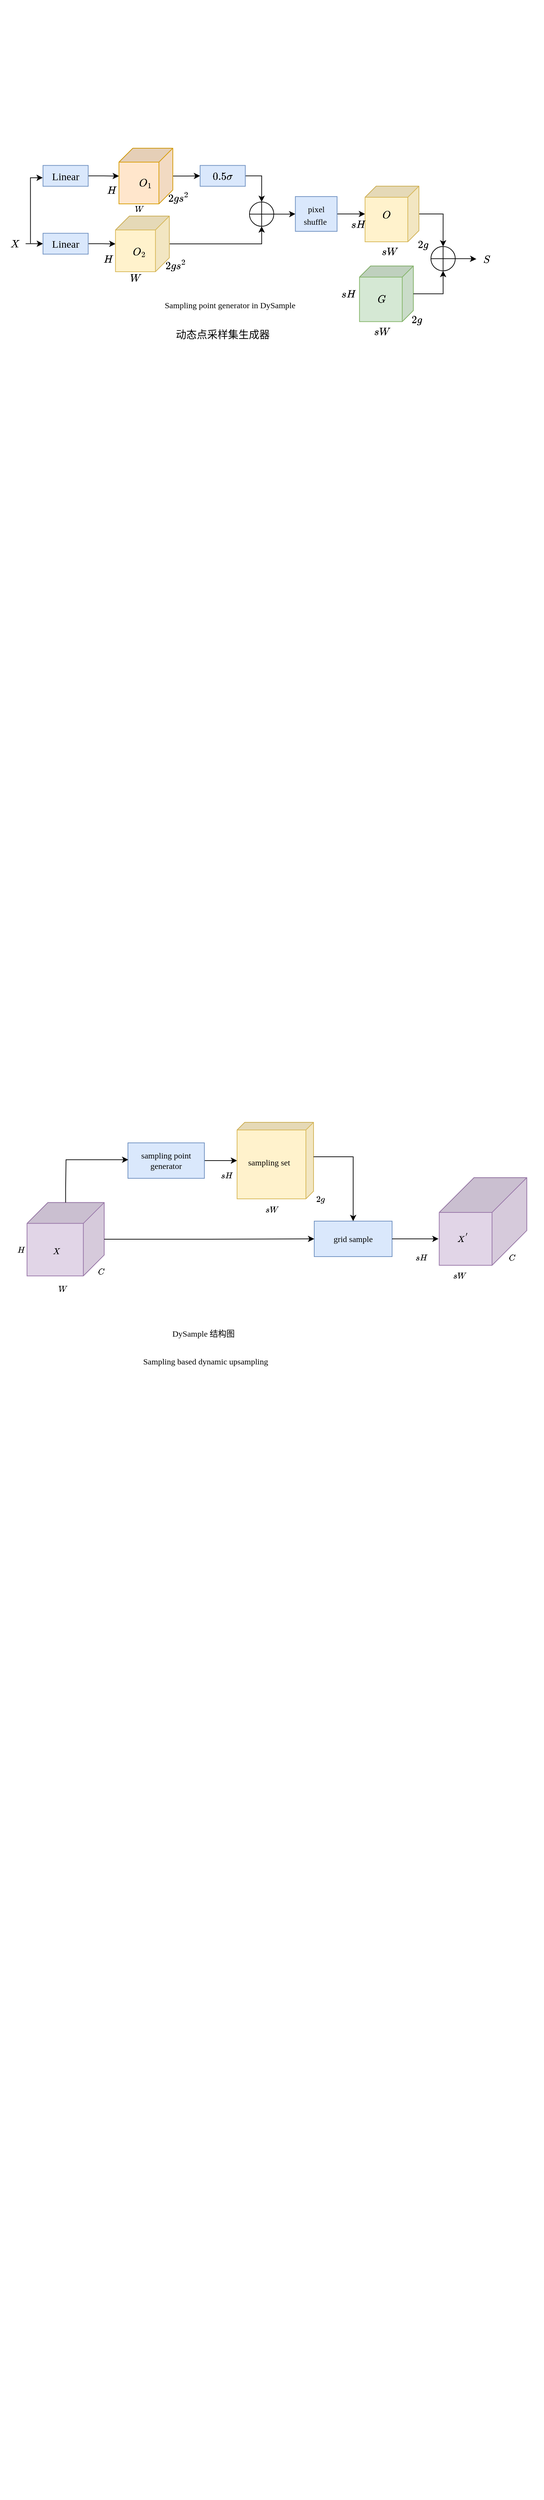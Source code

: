 <mxfile version="28.2.5">
  <diagram name="第 1 页" id="9oIQpO3N5rQyr_YoQIKY">
    <mxGraphModel dx="3157" dy="9149" grid="1" gridSize="10" guides="1" tooltips="1" connect="1" arrows="1" fold="1" page="1" pageScale="1" pageWidth="1169" pageHeight="827" math="1" shadow="0">
      <root>
        <mxCell id="0" />
        <mxCell id="1" parent="0" />
        <mxCell id="AO_P0Q3c_-_OhgIRzk4a-24" value="" style="edgeStyle=orthogonalEdgeStyle;rounded=0;orthogonalLoop=1;jettySize=auto;html=1;fontFamily=Times New Roman;fontSize=12;" parent="1" source="AO_P0Q3c_-_OhgIRzk4a-6" target="AO_P0Q3c_-_OhgIRzk4a-23" edge="1">
          <mxGeometry relative="1" as="geometry" />
        </mxCell>
        <mxCell id="AO_P0Q3c_-_OhgIRzk4a-6" value=" sampling point &lt;br&gt;generator" style="rounded=0;whiteSpace=wrap;html=1;direction=east;strokeColor=#6c8ebf;arcSize=0;imageAspect=1;fillColor=#dae8fc;fontSize=12;fontFamily=Times New Roman;" parent="1" vertex="1">
          <mxGeometry x="375" y="-5720.5" width="110" height="51" as="geometry" />
        </mxCell>
        <mxCell id="AO_P0Q3c_-_OhgIRzk4a-20" value="" style="group;fontFamily=Times New Roman;fontSize=12;" parent="1" vertex="1" connectable="0">
          <mxGeometry x="196" y="-5637.5" width="170" height="141.034" as="geometry" />
        </mxCell>
        <mxCell id="AO_P0Q3c_-_OhgIRzk4a-19" value="&lt;span style=&quot;color: rgba(0, 0, 0, 0); text-align: start; text-wrap-mode: nowrap;&quot;&gt;%3CmxGraphModel%3E%3Croot%3E%3CmxCell%20id%3D%220%22%2F%3E%3CmxCell%20id%3D%221%22%20parent%3D%220%22%2F%3E%3CmxCell%20id%3D%222%22%20value%3D%22Linear%22%20style%3D%22rounded%3D0%3BwhiteSpace%3Dwrap%3Bhtml%3D1%3Bdirection%3Deast%3BstrokeColor%3D%236c8ebf%3BarcSize%3D0%3BimageAspect%3D1%3BfillColor%3D%23dae8fc%3BfontSize%3D15%3B%22%20vertex%3D%221%22%20parent%3D%221%22%3E%3CmxGeometry%20x%3D%22370%22%20y%3D%22809.5%22%20width%3D%22140%22%20height%3D%2251%22%20as%3D%22geometry%22%2F%3E%3C%2FmxCell%3E%3C%2Froot%3E%3C%2FmxGraphModel%3E&lt;/span&gt;" style="shape=cube;whiteSpace=wrap;html=1;boundedLbl=1;backgroundOutline=1;darkOpacity=0.05;darkOpacity2=0.1;fillColor=#e1d5e7;strokeColor=#9673a6;size=30;rotation=90;fontFamily=Times New Roman;fontSize=12;" parent="AO_P0Q3c_-_OhgIRzk4a-20" vertex="1">
          <mxGeometry x="36.667" width="105.417" height="111.034" as="geometry" />
        </mxCell>
        <mxCell id="AO_P0Q3c_-_OhgIRzk4a-8" value="$$W$$" style="text;html=1;align=center;verticalAlign=middle;resizable=0;points=[];autosize=1;strokeColor=none;fillColor=none;container=0;fontFamily=Times New Roman;fontSize=12;" parent="AO_P0Q3c_-_OhgIRzk4a-20" vertex="1">
          <mxGeometry x="55" y="111.034" width="60" height="30" as="geometry" />
        </mxCell>
        <mxCell id="AO_P0Q3c_-_OhgIRzk4a-9" value="$$H$$" style="text;html=1;align=center;verticalAlign=middle;resizable=0;points=[];autosize=1;strokeColor=none;fillColor=none;container=0;fontFamily=Times New Roman;fontSize=12;" parent="AO_P0Q3c_-_OhgIRzk4a-20" vertex="1">
          <mxGeometry x="-5" y="55.001" width="60" height="30" as="geometry" />
        </mxCell>
        <mxCell id="AO_P0Q3c_-_OhgIRzk4a-10" value="$$X$$" style="text;html=1;align=center;verticalAlign=middle;resizable=0;points=[];autosize=1;strokeColor=none;fillColor=none;container=0;fontFamily=Times New Roman;fontSize=12;" parent="AO_P0Q3c_-_OhgIRzk4a-20" vertex="1">
          <mxGeometry x="45.833" y="57.931" width="60" height="30" as="geometry" />
        </mxCell>
        <mxCell id="AO_P0Q3c_-_OhgIRzk4a-11" value="$$C$$" style="text;html=1;align=center;verticalAlign=middle;resizable=0;points=[];autosize=1;strokeColor=none;fillColor=none;container=0;fontFamily=Times New Roman;fontSize=12;" parent="AO_P0Q3c_-_OhgIRzk4a-20" vertex="1">
          <mxGeometry x="110" y="86.897" width="60" height="30" as="geometry" />
        </mxCell>
        <mxCell id="AO_P0Q3c_-_OhgIRzk4a-29" value="" style="group;fontFamily=Times New Roman;fontSize=12;" parent="1" vertex="1" connectable="0">
          <mxGeometry x="487" y="-5750" width="195" height="140" as="geometry" />
        </mxCell>
        <mxCell id="AO_P0Q3c_-_OhgIRzk4a-17" value="$$sH$$" style="text;html=1;align=center;verticalAlign=middle;resizable=0;points=[];autosize=1;strokeColor=none;fillColor=none;fontFamily=Times New Roman;fontSize=12;" parent="AO_P0Q3c_-_OhgIRzk4a-29" vertex="1">
          <mxGeometry y="60.5" width="60" height="30" as="geometry" />
        </mxCell>
        <mxCell id="AO_P0Q3c_-_OhgIRzk4a-23" value="&lt;div style=&quot;&quot;&gt;&lt;br&gt;&lt;/div&gt;" style="shape=cube;whiteSpace=wrap;html=1;boundedLbl=1;backgroundOutline=1;darkOpacity=0.05;darkOpacity2=0.1;fillColor=#fff2cc;strokeColor=#d6b656;size=11;rotation=90;aspect=fixed;align=center;container=0;fontFamily=Times New Roman;fontSize=12;" parent="AO_P0Q3c_-_OhgIRzk4a-29" vertex="1">
          <mxGeometry x="45" width="110" height="110" as="geometry" />
        </mxCell>
        <mxCell id="AO_P0Q3c_-_OhgIRzk4a-26" value="$$sW$$" style="text;html=1;align=center;verticalAlign=middle;resizable=0;points=[];autosize=1;strokeColor=none;fillColor=none;container=0;fontFamily=Times New Roman;fontSize=12;" parent="AO_P0Q3c_-_OhgIRzk4a-29" vertex="1">
          <mxGeometry x="65" y="110" width="60" height="30" as="geometry" />
        </mxCell>
        <mxCell id="AO_P0Q3c_-_OhgIRzk4a-27" value="$$2g$$" style="text;html=1;align=center;verticalAlign=middle;resizable=0;points=[];autosize=1;strokeColor=none;fillColor=none;container=0;fontFamily=Times New Roman;fontSize=12;" parent="AO_P0Q3c_-_OhgIRzk4a-29" vertex="1">
          <mxGeometry x="135" y="94.5" width="60" height="30" as="geometry" />
        </mxCell>
        <mxCell id="AO_P0Q3c_-_OhgIRzk4a-25" value="&lt;span style=&quot;color: rgb(0, 0, 0); font-style: normal; font-variant-ligatures: normal; font-variant-caps: normal; font-weight: 400; letter-spacing: normal; orphans: 2; text-align: center; text-indent: 0px; text-transform: none; widows: 2; word-spacing: 0px; -webkit-text-stroke-width: 0px; white-space: normal; text-decoration-thickness: initial; text-decoration-style: initial; text-decoration-color: initial; float: none; display: inline !important;&quot;&gt;sampling set&lt;/span&gt;" style="text;whiteSpace=wrap;html=1;fillColor=none;container=0;fontSize=12;fontFamily=Times New Roman;" parent="AO_P0Q3c_-_OhgIRzk4a-29" vertex="1">
          <mxGeometry x="58.5" y="43.75" width="72" height="28.25" as="geometry" />
        </mxCell>
        <mxCell id="AO_P0Q3c_-_OhgIRzk4a-30" value="&lt;font&gt;grid sample&lt;/font&gt;" style="rounded=0;whiteSpace=wrap;html=1;direction=east;strokeColor=#6c8ebf;arcSize=0;imageAspect=1;fillColor=#dae8fc;fontFamily=Times New Roman;fontSize=12;" parent="1" vertex="1">
          <mxGeometry x="643" y="-5608" width="112" height="51" as="geometry" />
        </mxCell>
        <mxCell id="AO_P0Q3c_-_OhgIRzk4a-38" style="edgeStyle=orthogonalEdgeStyle;rounded=0;orthogonalLoop=1;jettySize=auto;html=1;exitX=0;exitY=0;exitDx=49.5;exitDy=0;exitPerimeter=0;fontFamily=Times New Roman;fontSize=12;" parent="1" source="AO_P0Q3c_-_OhgIRzk4a-23" target="AO_P0Q3c_-_OhgIRzk4a-30" edge="1">
          <mxGeometry relative="1" as="geometry" />
        </mxCell>
        <mxCell id="AO_P0Q3c_-_OhgIRzk4a-49" value="" style="group;fontFamily=Times New Roman;fontSize=12;" parent="1" vertex="1" connectable="0">
          <mxGeometry x="787" y="-5670.5" width="185.3" height="155.978" as="geometry" />
        </mxCell>
        <mxCell id="AO_P0Q3c_-_OhgIRzk4a-18" value="" style="shape=cube;whiteSpace=wrap;html=1;boundedLbl=1;backgroundOutline=1;darkOpacity=0.05;darkOpacity2=0.1;fillColor=#e1d5e7;strokeColor=#9673a6;size=50;rotation=90;aspect=fixed;fontFamily=Times New Roman;fontSize=12;" parent="AO_P0Q3c_-_OhgIRzk4a-49" vertex="1">
          <mxGeometry x="35.8" width="125.978" height="125.978" as="geometry" />
        </mxCell>
        <mxCell id="AO_P0Q3c_-_OhgIRzk4a-39" value="$$sH$$" style="text;html=1;align=center;verticalAlign=middle;resizable=0;points=[];autosize=1;strokeColor=none;fillColor=none;fontFamily=Times New Roman;fontSize=12;" parent="AO_P0Q3c_-_OhgIRzk4a-49" vertex="1">
          <mxGeometry x="-20" y="99.457" width="60" height="30" as="geometry" />
        </mxCell>
        <mxCell id="AO_P0Q3c_-_OhgIRzk4a-40" value="$$sW$$" style="text;html=1;align=center;verticalAlign=middle;resizable=0;points=[];autosize=1;strokeColor=none;fillColor=none;fontFamily=Times New Roman;fontSize=12;" parent="AO_P0Q3c_-_OhgIRzk4a-49" vertex="1">
          <mxGeometry x="34.75" y="125.978" width="60" height="30" as="geometry" />
        </mxCell>
        <mxCell id="AO_P0Q3c_-_OhgIRzk4a-41" value="$$C$$" style="text;html=1;align=center;verticalAlign=middle;resizable=0;points=[];autosize=1;strokeColor=none;fillColor=none;fontFamily=Times New Roman;fontSize=12;" parent="AO_P0Q3c_-_OhgIRzk4a-49" vertex="1">
          <mxGeometry x="110.3" y="99.457" width="60" height="30" as="geometry" />
        </mxCell>
        <mxCell id="AO_P0Q3c_-_OhgIRzk4a-48" value="&lt;span style=&quot;font-style: normal; font-variant-ligatures: normal; font-variant-caps: normal; font-weight: 400; letter-spacing: normal; orphans: 2; text-align: start; text-indent: 0px; text-transform: none; widows: 2; word-spacing: 0px; -webkit-text-stroke-width: 0px; white-space: normal; background-color: rgb(255, 255, 255); text-decoration-thickness: initial; text-decoration-style: initial; text-decoration-color: initial; float: none; display: inline !important;&quot;&gt;&lt;font style=&quot;color: rgb(0, 0, 0);&quot;&gt;$$X^{&#39;}$$&lt;/font&gt;&lt;/span&gt;" style="text;whiteSpace=wrap;html=1;fontFamily=Times New Roman;fontSize=12;" parent="AO_P0Q3c_-_OhgIRzk4a-49" vertex="1">
          <mxGeometry x="60" y="60" width="30" height="40" as="geometry" />
        </mxCell>
        <mxCell id="AO_P0Q3c_-_OhgIRzk4a-52" style="edgeStyle=orthogonalEdgeStyle;rounded=0;orthogonalLoop=1;jettySize=auto;html=1;entryX=0;entryY=0;entryDx=87.989;entryDy=125.978;entryPerimeter=0;fontFamily=Times New Roman;fontSize=12;" parent="1" source="AO_P0Q3c_-_OhgIRzk4a-30" edge="1">
          <mxGeometry relative="1" as="geometry">
            <mxPoint x="821.8" y="-5582.511" as="targetPoint" />
          </mxGeometry>
        </mxCell>
        <mxCell id="AO_P0Q3c_-_OhgIRzk4a-54" value="DySample 结构图" style="text;whiteSpace=wrap;html=1;fontFamily=Times New Roman;" parent="1" vertex="1">
          <mxGeometry x="437" y="-5460.5" width="230" height="40" as="geometry" />
        </mxCell>
        <mxCell id="AO_P0Q3c_-_OhgIRzk4a-55" value="Sampling point generator in DySample" style="text;whiteSpace=wrap;html=1;fontFamily=Times New Roman;" parent="1" vertex="1">
          <mxGeometry x="425.85" y="-6938.5" width="240" height="40" as="geometry" />
        </mxCell>
        <mxCell id="AO_P0Q3c_-_OhgIRzk4a-57" style="edgeStyle=orthogonalEdgeStyle;rounded=0;orthogonalLoop=1;jettySize=auto;html=1;entryX=-0.005;entryY=0.59;entryDx=0;entryDy=0;fontFamily=Times New Roman;entryPerimeter=0;" parent="1" target="AO_P0Q3c_-_OhgIRzk4a-58" edge="1">
          <mxGeometry relative="1" as="geometry">
            <mxPoint x="252.85" y="-7107.75" as="targetPoint" />
            <mxPoint x="234.85" y="-7013.25" as="sourcePoint" />
            <Array as="points">
              <mxPoint x="234.85" y="-7107.75" />
            </Array>
          </mxGeometry>
        </mxCell>
        <mxCell id="AO_P0Q3c_-_OhgIRzk4a-69" style="edgeStyle=orthogonalEdgeStyle;rounded=0;orthogonalLoop=1;jettySize=auto;html=1;entryX=0;entryY=0.5;entryDx=0;entryDy=0;fontFamily=Times New Roman;" parent="1" source="AO_P0Q3c_-_OhgIRzk4a-112" target="AO_P0Q3c_-_OhgIRzk4a-59" edge="1">
          <mxGeometry relative="1" as="geometry">
            <mxPoint x="196.85" y="-7012.75" as="sourcePoint" />
          </mxGeometry>
        </mxCell>
        <mxCell id="AO_P0Q3c_-_OhgIRzk4a-61" value="" style="edgeStyle=orthogonalEdgeStyle;rounded=0;orthogonalLoop=1;jettySize=auto;html=1;fontFamily=Times New Roman;" parent="1" source="AO_P0Q3c_-_OhgIRzk4a-58" target="AO_P0Q3c_-_OhgIRzk4a-60" edge="1">
          <mxGeometry relative="1" as="geometry" />
        </mxCell>
        <mxCell id="AO_P0Q3c_-_OhgIRzk4a-58" value="Linear" style="rounded=0;whiteSpace=wrap;html=1;direction=east;strokeColor=#6c8ebf;arcSize=0;imageAspect=1;fillColor=#dae8fc;fontSize=15;fontFamily=Times New Roman;" parent="1" vertex="1">
          <mxGeometry x="252.85" y="-7125.25" width="65" height="30" as="geometry" />
        </mxCell>
        <mxCell id="AO_P0Q3c_-_OhgIRzk4a-63" value="" style="edgeStyle=orthogonalEdgeStyle;rounded=0;orthogonalLoop=1;jettySize=auto;html=1;fontFamily=Times New Roman;" parent="1" source="AO_P0Q3c_-_OhgIRzk4a-59" target="AO_P0Q3c_-_OhgIRzk4a-62" edge="1">
          <mxGeometry relative="1" as="geometry" />
        </mxCell>
        <mxCell id="AO_P0Q3c_-_OhgIRzk4a-59" value="Linear" style="rounded=0;whiteSpace=wrap;html=1;direction=east;strokeColor=#6c8ebf;arcSize=0;imageAspect=1;fillColor=#dae8fc;fontSize=15;fontFamily=Times New Roman;" parent="1" vertex="1">
          <mxGeometry x="252.85" y="-7027.75" width="65" height="30" as="geometry" />
        </mxCell>
        <mxCell id="AO_P0Q3c_-_OhgIRzk4a-65" value="" style="edgeStyle=orthogonalEdgeStyle;rounded=0;orthogonalLoop=1;jettySize=auto;html=1;fontFamily=Times New Roman;" parent="1" source="AO_P0Q3c_-_OhgIRzk4a-60" target="AO_P0Q3c_-_OhgIRzk4a-64" edge="1">
          <mxGeometry relative="1" as="geometry" />
        </mxCell>
        <mxCell id="AO_P0Q3c_-_OhgIRzk4a-67" style="edgeStyle=orthogonalEdgeStyle;rounded=0;orthogonalLoop=1;jettySize=auto;html=1;entryX=0.5;entryY=1;entryDx=0;entryDy=0;fontFamily=Times New Roman;" parent="1" source="AO_P0Q3c_-_OhgIRzk4a-62" target="AO_P0Q3c_-_OhgIRzk4a-66" edge="1">
          <mxGeometry relative="1" as="geometry" />
        </mxCell>
        <mxCell id="AO_P0Q3c_-_OhgIRzk4a-68" style="edgeStyle=orthogonalEdgeStyle;rounded=0;orthogonalLoop=1;jettySize=auto;html=1;entryX=0.5;entryY=0;entryDx=0;entryDy=0;fontFamily=Times New Roman;" parent="1" source="AO_P0Q3c_-_OhgIRzk4a-64" target="AO_P0Q3c_-_OhgIRzk4a-66" edge="1">
          <mxGeometry relative="1" as="geometry" />
        </mxCell>
        <mxCell id="AO_P0Q3c_-_OhgIRzk4a-64" value="$$0.5\sigma$$" style="rounded=0;whiteSpace=wrap;html=1;direction=east;strokeColor=#6c8ebf;arcSize=0;imageAspect=1;fillColor=#dae8fc;fontSize=15;fontFamily=Times New Roman;" parent="1" vertex="1">
          <mxGeometry x="478.85" y="-7125.25" width="65" height="30" as="geometry" />
        </mxCell>
        <mxCell id="AO_P0Q3c_-_OhgIRzk4a-71" value="" style="edgeStyle=orthogonalEdgeStyle;rounded=0;orthogonalLoop=1;jettySize=auto;html=1;fontFamily=Times New Roman;" parent="1" source="AO_P0Q3c_-_OhgIRzk4a-104" target="AO_P0Q3c_-_OhgIRzk4a-70" edge="1">
          <mxGeometry relative="1" as="geometry" />
        </mxCell>
        <mxCell id="AO_P0Q3c_-_OhgIRzk4a-66" value="" style="shape=orEllipse;perimeter=ellipsePerimeter;whiteSpace=wrap;html=1;backgroundOutline=1;aspect=fixed;fontFamily=Times New Roman;" parent="1" vertex="1">
          <mxGeometry x="549.85" y="-7072.75" width="35" height="35" as="geometry" />
        </mxCell>
        <mxCell id="AO_P0Q3c_-_OhgIRzk4a-74" value="" style="edgeStyle=orthogonalEdgeStyle;rounded=0;orthogonalLoop=1;jettySize=auto;html=1;fontFamily=Times New Roman;" parent="1" source="AO_P0Q3c_-_OhgIRzk4a-70" target="AO_P0Q3c_-_OhgIRzk4a-73" edge="1">
          <mxGeometry relative="1" as="geometry" />
        </mxCell>
        <mxCell id="AO_P0Q3c_-_OhgIRzk4a-73" value="" style="shape=orEllipse;perimeter=ellipsePerimeter;whiteSpace=wrap;html=1;backgroundOutline=1;aspect=fixed;fontFamily=Times New Roman;" parent="1" vertex="1">
          <mxGeometry x="810.85" y="-7008.75" width="35" height="35" as="geometry" />
        </mxCell>
        <mxCell id="AO_P0Q3c_-_OhgIRzk4a-106" value="" style="edgeStyle=orthogonalEdgeStyle;rounded=0;orthogonalLoop=1;jettySize=auto;html=1;fontFamily=Times New Roman;" parent="1" source="AO_P0Q3c_-_OhgIRzk4a-66" target="AO_P0Q3c_-_OhgIRzk4a-104" edge="1">
          <mxGeometry relative="1" as="geometry">
            <mxPoint x="584.85" y="-7054.75" as="sourcePoint" />
            <mxPoint x="715.85" y="-7055.75" as="targetPoint" />
          </mxGeometry>
        </mxCell>
        <mxCell id="AO_P0Q3c_-_OhgIRzk4a-104" value="&lt;span style=&quot;font-size: 12px; text-align: left;&quot;&gt;pixel&lt;/span&gt;&lt;div&gt;&lt;span style=&quot;font-size: 12px; text-align: left;&quot;&gt;shuffle&amp;nbsp;&lt;/span&gt;&lt;/div&gt;" style="rounded=0;whiteSpace=wrap;html=1;direction=east;strokeColor=#6c8ebf;arcSize=0;imageAspect=1;fillColor=#dae8fc;fontSize=15;fontFamily=Times New Roman;" parent="1" vertex="1">
          <mxGeometry x="615.85" y="-7080.5" width="60" height="50" as="geometry" />
        </mxCell>
        <mxCell id="AO_P0Q3c_-_OhgIRzk4a-107" value="" style="group;fontFamily=Times New Roman;" parent="1" vertex="1" connectable="0">
          <mxGeometry x="319.85" y="-7150" width="175" height="107.25" as="geometry" />
        </mxCell>
        <mxCell id="AO_P0Q3c_-_OhgIRzk4a-60" value="&lt;span style=&quot;color: rgba(0, 0, 0, 0); font-size: 0px; text-align: start; text-wrap-mode: nowrap;&quot;&gt;%3CmxGraphModel%3E%3Croot%3E%3CmxCell%20id%3D%220%22%2F%3E%3CmxCell%20id%3D%221%22%20parent%3D%220%22%2F%3E%3CmxCell%20id%3D%222%22%20value%3D%22Linear%22%20style%3D%22rounded%3D0%3BwhiteSpace%3Dwrap%3Bhtml%3D1%3Bdirection%3Deast%3BstrokeColor%3D%236c8ebf%3BarcSize%3D0%3BimageAspect%3D1%3BfillColor%3D%23dae8fc%3BfontSize%3D15%3B%22%20vertex%3D%221%22%20parent%3D%221%22%3E%3CmxGeometry%20x%3D%22370%22%20y%3D%22809.5%22%20width%3D%22140%22%20height%3D%2251%22%20as%3D%22geometry%22%2F%3E%3C%2FmxCell%3E%3C%2Froot%3E%3C%2FmxGraphModel%3E&lt;/span&gt;" style="shape=cube;whiteSpace=wrap;html=1;boundedLbl=1;backgroundOutline=1;darkOpacity=0.05;darkOpacity2=0.1;fillColor=#ffe6cc;strokeColor=#d79b00;size=20;rotation=90;fontFamily=Times New Roman;" parent="AO_P0Q3c_-_OhgIRzk4a-107" vertex="1">
          <mxGeometry x="41" y="1.25" width="80" height="77.5" as="geometry" />
        </mxCell>
        <mxCell id="AO_P0Q3c_-_OhgIRzk4a-80" value="&lt;font style=&quot;font-size: 15px;&quot;&gt;$$O_1$$&lt;/font&gt;" style="text;html=1;align=center;verticalAlign=middle;resizable=0;points=[];autosize=1;strokeColor=none;fillColor=none;fontFamily=Times New Roman;" parent="AO_P0Q3c_-_OhgIRzk4a-107" vertex="1">
          <mxGeometry x="40" y="34.25" width="80" height="30" as="geometry" />
        </mxCell>
        <mxCell id="AO_P0Q3c_-_OhgIRzk4a-81" value="&lt;font style=&quot;font-size: 15px;&quot;&gt;$$H$$&lt;/font&gt;" style="text;html=1;align=center;verticalAlign=middle;resizable=0;points=[];autosize=1;strokeColor=none;fillColor=none;fontFamily=Times New Roman;" parent="AO_P0Q3c_-_OhgIRzk4a-107" vertex="1">
          <mxGeometry x="1" y="44.75" width="60" height="30" as="geometry" />
        </mxCell>
        <mxCell id="AO_P0Q3c_-_OhgIRzk4a-82" value="$$W$$" style="text;html=1;align=center;verticalAlign=middle;resizable=0;points=[];autosize=1;strokeColor=none;fillColor=none;fontFamily=Times New Roman;" parent="AO_P0Q3c_-_OhgIRzk4a-107" vertex="1">
          <mxGeometry x="41" y="72.25" width="60" height="30" as="geometry" />
        </mxCell>
        <mxCell id="AO_P0Q3c_-_OhgIRzk4a-84" value="&lt;font style=&quot;font-size: 15px;&quot;&gt;$$2gs^2$$&lt;/font&gt;" style="text;html=1;align=center;verticalAlign=middle;resizable=0;points=[];autosize=1;strokeColor=none;fillColor=none;fontFamily=Times New Roman;" parent="AO_P0Q3c_-_OhgIRzk4a-107" vertex="1">
          <mxGeometry x="82" y="56.25" width="90" height="30" as="geometry" />
        </mxCell>
        <mxCell id="AO_P0Q3c_-_OhgIRzk4a-108" value="" style="group;fontFamily=Times New Roman;" parent="1" vertex="1" connectable="0">
          <mxGeometry x="319.85" y="-7052.5" width="175" height="108.75" as="geometry" />
        </mxCell>
        <mxCell id="AO_P0Q3c_-_OhgIRzk4a-62" value="&lt;span style=&quot;color: rgba(0, 0, 0, 0); font-size: 0px; text-align: start; text-wrap-mode: nowrap;&quot;&gt;%3CmxGraphModel%3E%3Croot%3E%3CmxCell%20id%3D%220%22%2F%3E%3CmxCell%20id%3D%221%22%20parent%3D%220%22%2F%3E%3CmxCell%20id%3D%222%22%20value%3D%22Linear%22%20style%3D%22rounded%3D0%3BwhiteSpace%3Dwrap%3Bhtml%3D1%3Bdirection%3Deast%3BstrokeColor%3D%236c8ebf%3BarcSize%3D0%3BimageAspect%3D1%3BfillColor%3D%23dae8fc%3BfontSize%3D15%3B%22%20vertex%3D%221%22%20parent%3D%221%22%3E%3CmxGeometry%20x%3D%22370%22%20y%3D%22809.5%22%20width%3D%22140%22%20height%3D%2251%22%20as%3D%22geometry%22%2F%3E%3C%2FmxCell%3E%3C%2Froot%3E%3C%2FmxGraphModel%3E&lt;/span&gt;" style="shape=cube;whiteSpace=wrap;html=1;boundedLbl=1;backgroundOutline=1;darkOpacity=0.05;darkOpacity2=0.1;fillColor=#fff2cc;strokeColor=#d6b656;size=20;rotation=90;fontFamily=Times New Roman;" parent="AO_P0Q3c_-_OhgIRzk4a-108" vertex="1">
          <mxGeometry x="36" y="1.25" width="80" height="77.5" as="geometry" />
        </mxCell>
        <mxCell id="AO_P0Q3c_-_OhgIRzk4a-96" value="&lt;font style=&quot;font-size: 15px;&quot;&gt;$$O_2$$&lt;/font&gt;" style="text;html=1;align=center;verticalAlign=middle;resizable=0;points=[];autosize=1;strokeColor=none;fillColor=none;fontFamily=Times New Roman;" parent="AO_P0Q3c_-_OhgIRzk4a-108" vertex="1">
          <mxGeometry x="31" y="35.75" width="80" height="30" as="geometry" />
        </mxCell>
        <mxCell id="AO_P0Q3c_-_OhgIRzk4a-97" value="&lt;font style=&quot;font-size: 15px;&quot;&gt;$$H$$&lt;/font&gt;" style="text;html=1;align=center;verticalAlign=middle;resizable=0;points=[];autosize=1;strokeColor=none;fillColor=none;fontFamily=Times New Roman;" parent="AO_P0Q3c_-_OhgIRzk4a-108" vertex="1">
          <mxGeometry x="-4" y="46.75" width="60" height="30" as="geometry" />
        </mxCell>
        <mxCell id="AO_P0Q3c_-_OhgIRzk4a-98" value="&lt;font style=&quot;font-size: 15px;&quot;&gt;$$W$$&lt;/font&gt;" style="text;html=1;align=center;verticalAlign=middle;resizable=0;points=[];autosize=1;strokeColor=none;fillColor=none;fontFamily=Times New Roman;" parent="AO_P0Q3c_-_OhgIRzk4a-108" vertex="1">
          <mxGeometry x="31" y="73.75" width="70" height="30" as="geometry" />
        </mxCell>
        <mxCell id="AO_P0Q3c_-_OhgIRzk4a-99" value="&lt;font style=&quot;font-size: 15px;&quot;&gt;$$2gs^2$$&lt;/font&gt;" style="text;html=1;align=center;verticalAlign=middle;resizable=0;points=[];autosize=1;strokeColor=none;fillColor=none;fontFamily=Times New Roman;" parent="AO_P0Q3c_-_OhgIRzk4a-108" vertex="1">
          <mxGeometry x="78" y="55.75" width="90" height="30" as="geometry" />
        </mxCell>
        <mxCell id="AO_P0Q3c_-_OhgIRzk4a-110" value="" style="group;fontFamily=Times New Roman;" parent="1" vertex="1" connectable="0">
          <mxGeometry x="665.85" y="-6980.75" width="159" height="112.25" as="geometry" />
        </mxCell>
        <mxCell id="AO_P0Q3c_-_OhgIRzk4a-101" value="$$sH$$" style="text;html=1;align=center;verticalAlign=middle;resizable=0;points=[];autosize=1;strokeColor=none;fillColor=none;fontSize=15;fontFamily=Times New Roman;" parent="AO_P0Q3c_-_OhgIRzk4a-110" vertex="1">
          <mxGeometry x="-9" y="25" width="70" height="30" as="geometry" />
        </mxCell>
        <mxCell id="AO_P0Q3c_-_OhgIRzk4a-72" value="&lt;span style=&quot;color: rgba(0, 0, 0, 0); font-size: 0px; text-align: start; text-wrap-mode: nowrap;&quot;&gt;%3CmxGraphModel%3E%3Croot%3E%3CmxCell%20id%3D%220%22%2F%3E%3CmxCell%20id%3D%221%22%20parent%3D%220%22%2F%3E%3CmxCell%20id%3D%222%22%20value%3D%22Linear%22%20style%3D%22rounded%3D0%3BwhiteSpace%3Dwrap%3Bhtml%3D1%3Bdirection%3Deast%3BstrokeColor%3D%236c8ebf%3BarcSize%3D0%3BimageAspect%3D1%3BfillColor%3D%23dae8fc%3BfontSize%3D15%3B%22%20vertex%3D%221%22%20parent%3D%221%22%3E%3CmxGeometry%20x%3D%22370%22%20y%3D%22809.5%22%20width%3D%22140%22%20height%3D%2251%22%20as%3D%22geometry%22%2F%3E%3C%2FmxCell%3E%3C%2Froot%3E%3C%2FmxGraphModel%3E&lt;/span&gt;" style="shape=cube;whiteSpace=wrap;html=1;boundedLbl=1;backgroundOutline=1;darkOpacity=0.05;darkOpacity2=0.1;fillColor=#d5e8d4;strokeColor=#82b366;size=16;rotation=90;fontFamily=Times New Roman;" parent="AO_P0Q3c_-_OhgIRzk4a-110" vertex="1">
          <mxGeometry x="41" y="1.25" width="80" height="77.5" as="geometry" />
        </mxCell>
        <mxCell id="AO_P0Q3c_-_OhgIRzk4a-100" value="&lt;font style=&quot;font-size: 15px;&quot;&gt;$$G$$&lt;/font&gt;" style="text;html=1;align=center;verticalAlign=middle;resizable=0;points=[];autosize=1;strokeColor=none;fillColor=none;fontFamily=Times New Roman;" parent="AO_P0Q3c_-_OhgIRzk4a-110" vertex="1">
          <mxGeometry x="44" y="31.25" width="60" height="30" as="geometry" />
        </mxCell>
        <mxCell id="AO_P0Q3c_-_OhgIRzk4a-102" value="$$sW$$" style="text;html=1;align=center;verticalAlign=middle;resizable=0;points=[];autosize=1;strokeColor=none;fillColor=none;fontSize=15;fontFamily=Times New Roman;spacing=0;" parent="AO_P0Q3c_-_OhgIRzk4a-110" vertex="1">
          <mxGeometry x="39" y="78.75" width="70" height="30" as="geometry" />
        </mxCell>
        <mxCell id="AO_P0Q3c_-_OhgIRzk4a-103" value="$$2g$$" style="text;html=1;align=center;verticalAlign=middle;resizable=0;points=[];autosize=1;strokeColor=none;fillColor=none;fontSize=15;fontFamily=Times New Roman;" parent="AO_P0Q3c_-_OhgIRzk4a-110" vertex="1">
          <mxGeometry x="89" y="61.25" width="70" height="30" as="geometry" />
        </mxCell>
        <mxCell id="AO_P0Q3c_-_OhgIRzk4a-111" value="" style="group;fontSize=15;fontFamily=Times New Roman;" parent="1" vertex="1" connectable="0">
          <mxGeometry x="675.85" y="-7095.5" width="158" height="108.75" as="geometry" />
        </mxCell>
        <mxCell id="AO_P0Q3c_-_OhgIRzk4a-70" value="&lt;span style=&quot;color: rgba(0, 0, 0, 0); font-size: 0px; text-align: start; text-wrap-mode: nowrap;&quot;&gt;%3CmxGraphModel%3E%3Croot%3E%3CmxCell%20id%3D%220%22%2F%3E%3CmxCell%20id%3D%221%22%20parent%3D%220%22%2F%3E%3CmxCell%20id%3D%222%22%20value%3D%22Linear%22%20style%3D%22rounded%3D0%3BwhiteSpace%3Dwrap%3Bhtml%3D1%3Bdirection%3Deast%3BstrokeColor%3D%236c8ebf%3BarcSize%3D0%3BimageAspect%3D1%3BfillColor%3D%23dae8fc%3BfontSize%3D15%3B%22%20vertex%3D%221%22%20parent%3D%221%22%3E%3CmxGeometry%20x%3D%22370%22%20y%3D%22809.5%22%20width%3D%22140%22%20height%3D%2251%22%20as%3D%22geometry%22%2F%3E%3C%2FmxCell%3E%3C%2Froot%3E%3C%2FmxGraphModel%3E&lt;/span&gt;" style="shape=cube;whiteSpace=wrap;html=1;boundedLbl=1;backgroundOutline=1;darkOpacity=0.05;darkOpacity2=0.1;fillColor=#fff2cc;strokeColor=#d6b656;size=16;rotation=90;fontFamily=Times New Roman;" parent="AO_P0Q3c_-_OhgIRzk4a-111" vertex="1">
          <mxGeometry x="39" y="1.25" width="80" height="77.5" as="geometry" />
        </mxCell>
        <mxCell id="AO_P0Q3c_-_OhgIRzk4a-85" value="&lt;font style=&quot;font-size: 15px;&quot;&gt;$$O$$&lt;/font&gt;" style="text;html=1;align=center;verticalAlign=middle;resizable=0;points=[];autosize=1;strokeColor=none;fillColor=none;fontFamily=Times New Roman;" parent="AO_P0Q3c_-_OhgIRzk4a-111" vertex="1">
          <mxGeometry x="40" y="25" width="60" height="30" as="geometry" />
        </mxCell>
        <mxCell id="AO_P0Q3c_-_OhgIRzk4a-86" value="$$sH$$" style="text;html=1;align=center;verticalAlign=middle;resizable=0;points=[];autosize=1;strokeColor=none;fillColor=none;fontSize=15;fontFamily=Times New Roman;" parent="AO_P0Q3c_-_OhgIRzk4a-111" vertex="1">
          <mxGeometry x="-5" y="39.37" width="70" height="30" as="geometry" />
        </mxCell>
        <mxCell id="AO_P0Q3c_-_OhgIRzk4a-87" value="$$sW$$" style="text;html=1;align=center;verticalAlign=middle;resizable=0;points=[];autosize=1;strokeColor=none;fillColor=none;fontSize=15;fontFamily=Times New Roman;" parent="AO_P0Q3c_-_OhgIRzk4a-111" vertex="1">
          <mxGeometry x="40" y="78.75" width="70" height="30" as="geometry" />
        </mxCell>
        <mxCell id="AO_P0Q3c_-_OhgIRzk4a-88" value="$$2g$$" style="text;html=1;align=center;verticalAlign=middle;resizable=0;points=[];autosize=1;strokeColor=none;fillColor=none;fontSize=15;fontFamily=Times New Roman;" parent="AO_P0Q3c_-_OhgIRzk4a-111" vertex="1">
          <mxGeometry x="88" y="68" width="70" height="30" as="geometry" />
        </mxCell>
        <mxCell id="AO_P0Q3c_-_OhgIRzk4a-112" value="$$X$$" style="whiteSpace=wrap;html=1;fillColor=none;fontSize=15;strokeColor=none;fontFamily=Times New Roman;" parent="1" vertex="1">
          <mxGeometry x="197.85" y="-7027.75" width="30" height="30" as="geometry" />
        </mxCell>
        <mxCell id="AO_P0Q3c_-_OhgIRzk4a-118" value="" style="edgeStyle=orthogonalEdgeStyle;rounded=0;orthogonalLoop=1;jettySize=auto;html=1;fontFamily=Times New Roman;" parent="1" source="AO_P0Q3c_-_OhgIRzk4a-73" target="AO_P0Q3c_-_OhgIRzk4a-116" edge="1">
          <mxGeometry relative="1" as="geometry">
            <mxPoint x="845.85" y="-6990.75" as="sourcePoint" />
            <mxPoint x="943.35" y="-6991.25" as="targetPoint" />
          </mxGeometry>
        </mxCell>
        <mxCell id="AO_P0Q3c_-_OhgIRzk4a-116" value="$$S$$" style="whiteSpace=wrap;html=1;fillColor=none;fontSize=15;strokeColor=none;fontFamily=Times New Roman;" parent="1" vertex="1">
          <mxGeometry x="876.15" y="-7005.75" width="30" height="30" as="geometry" />
        </mxCell>
        <mxCell id="K-rQHarK1mUHMqbomgQv-1" value="&lt;font style=&quot;font-size: 15px;&quot;&gt;动态点采样集生成器&lt;/font&gt;" style="text;html=1;align=center;verticalAlign=middle;resizable=0;points=[];autosize=1;strokeColor=none;fillColor=none;fontFamily=Times New Roman;" parent="1" vertex="1">
          <mxGeometry x="431.35" y="-6898.5" width="160" height="30" as="geometry" />
        </mxCell>
        <mxCell id="K-rQHarK1mUHMqbomgQv-5" value="Sampling based dynamic upsampling" style="text;whiteSpace=wrap;html=1;fontFamily=Times New Roman;" parent="1" vertex="1">
          <mxGeometry x="395" y="-5420.5" width="230" height="40" as="geometry" />
        </mxCell>
        <mxCell id="K-rQHarK1mUHMqbomgQv-6" style="edgeStyle=orthogonalEdgeStyle;rounded=0;orthogonalLoop=1;jettySize=auto;html=1;entryX=0.5;entryY=1;entryDx=0;entryDy=0;fontFamily=Times New Roman;" parent="1" source="AO_P0Q3c_-_OhgIRzk4a-72" target="AO_P0Q3c_-_OhgIRzk4a-73" edge="1">
          <mxGeometry relative="1" as="geometry" />
        </mxCell>
        <mxCell id="lizKZsS-HynhIe9b-1j3-4" style="edgeStyle=orthogonalEdgeStyle;rounded=0;orthogonalLoop=1;jettySize=auto;html=1;" parent="1" source="AO_P0Q3c_-_OhgIRzk4a-19" target="AO_P0Q3c_-_OhgIRzk4a-30" edge="1">
          <mxGeometry relative="1" as="geometry" />
        </mxCell>
        <mxCell id="4RJrAXVuoCHtTKXNuJi8-72" style="edgeStyle=orthogonalEdgeStyle;rounded=0;orthogonalLoop=1;jettySize=auto;html=1;entryX=0.005;entryY=0.475;entryDx=0;entryDy=0;entryPerimeter=0;" edge="1" parent="1" source="AO_P0Q3c_-_OhgIRzk4a-19" target="AO_P0Q3c_-_OhgIRzk4a-6">
          <mxGeometry relative="1" as="geometry">
            <Array as="points">
              <mxPoint x="285" y="-5655" />
              <mxPoint x="286" y="-5655" />
              <mxPoint x="286" y="-5696" />
            </Array>
          </mxGeometry>
        </mxCell>
      </root>
    </mxGraphModel>
  </diagram>
</mxfile>
